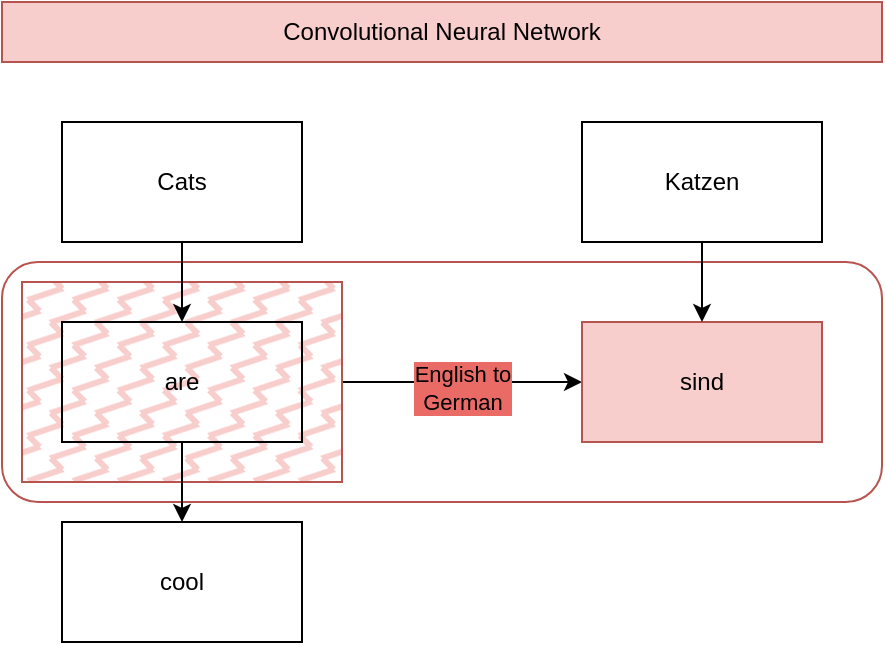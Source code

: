 <mxfile version="21.6.5" type="github">
  <diagram name="CNN Data Pointer" id="mAWbEG3JjYHGHZbYuTuC">
    <mxGraphModel dx="1283" dy="950" grid="1" gridSize="10" guides="1" tooltips="1" connect="1" arrows="1" fold="1" page="1" pageScale="1" pageWidth="850" pageHeight="1100" math="0" shadow="0">
      <root>
        <mxCell id="0" />
        <mxCell id="1" parent="0" />
        <mxCell id="julchLOxvI4Lb5Ah7MZv-12" value="" style="rounded=1;whiteSpace=wrap;html=1;fillColor=none;strokeColor=#b85450;" parent="1" vertex="1">
          <mxGeometry x="10" y="140" width="440" height="120" as="geometry" />
        </mxCell>
        <mxCell id="julchLOxvI4Lb5Ah7MZv-11" value="" style="edgeStyle=orthogonalEdgeStyle;rounded=0;orthogonalLoop=1;jettySize=auto;html=1;" parent="1" source="julchLOxvI4Lb5Ah7MZv-9" target="julchLOxvI4Lb5Ah7MZv-10" edge="1">
          <mxGeometry relative="1" as="geometry" />
        </mxCell>
        <mxCell id="julchLOxvI4Lb5Ah7MZv-13" value="English to&lt;br&gt;German" style="edgeLabel;html=1;align=center;verticalAlign=middle;resizable=0;points=[];labelBackgroundColor=#EA6B66;spacingTop=5;spacing=3;" parent="julchLOxvI4Lb5Ah7MZv-11" vertex="1" connectable="0">
          <mxGeometry relative="1" as="geometry">
            <mxPoint as="offset" />
          </mxGeometry>
        </mxCell>
        <mxCell id="julchLOxvI4Lb5Ah7MZv-9" value="" style="rounded=0;whiteSpace=wrap;html=1;fillColor=#f8cecc;strokeColor=#b85450;fillStyle=zigzag-line;" parent="1" vertex="1">
          <mxGeometry x="20" y="150" width="160" height="100" as="geometry" />
        </mxCell>
        <mxCell id="julchLOxvI4Lb5Ah7MZv-8" style="edgeStyle=orthogonalEdgeStyle;rounded=0;orthogonalLoop=1;jettySize=auto;html=1;" parent="1" source="julchLOxvI4Lb5Ah7MZv-1" target="julchLOxvI4Lb5Ah7MZv-4" edge="1">
          <mxGeometry relative="1" as="geometry" />
        </mxCell>
        <mxCell id="julchLOxvI4Lb5Ah7MZv-1" value="Cats" style="rounded=0;whiteSpace=wrap;html=1;gradientColor=none;fillStyle=hatch;" parent="1" vertex="1">
          <mxGeometry x="40" y="70" width="120" height="60" as="geometry" />
        </mxCell>
        <mxCell id="julchLOxvI4Lb5Ah7MZv-6" value="" style="edgeStyle=orthogonalEdgeStyle;rounded=0;orthogonalLoop=1;jettySize=auto;html=1;" parent="1" source="julchLOxvI4Lb5Ah7MZv-4" target="julchLOxvI4Lb5Ah7MZv-5" edge="1">
          <mxGeometry relative="1" as="geometry" />
        </mxCell>
        <mxCell id="julchLOxvI4Lb5Ah7MZv-4" value="are" style="rounded=0;whiteSpace=wrap;html=1;fillColor=none;" parent="1" vertex="1">
          <mxGeometry x="40" y="170" width="120" height="60" as="geometry" />
        </mxCell>
        <mxCell id="julchLOxvI4Lb5Ah7MZv-5" value="cool" style="rounded=0;whiteSpace=wrap;html=1;" parent="1" vertex="1">
          <mxGeometry x="40" y="270" width="120" height="60" as="geometry" />
        </mxCell>
        <mxCell id="julchLOxvI4Lb5Ah7MZv-7" value="Convolutional Neural Network" style="text;html=1;strokeColor=#b85450;fillColor=#f8cecc;align=center;verticalAlign=middle;whiteSpace=wrap;rounded=0;labelBackgroundColor=none;" parent="1" vertex="1">
          <mxGeometry x="10" y="10" width="440" height="30" as="geometry" />
        </mxCell>
        <mxCell id="julchLOxvI4Lb5Ah7MZv-10" value="sind" style="rounded=0;whiteSpace=wrap;html=1;fillStyle=solid;fillColor=#f8cecc;strokeColor=#b85450;" parent="1" vertex="1">
          <mxGeometry x="300" y="170" width="120" height="60" as="geometry" />
        </mxCell>
        <mxCell id="julchLOxvI4Lb5Ah7MZv-20" style="edgeStyle=orthogonalEdgeStyle;rounded=0;orthogonalLoop=1;jettySize=auto;html=1;" parent="1" source="julchLOxvI4Lb5Ah7MZv-19" target="julchLOxvI4Lb5Ah7MZv-10" edge="1">
          <mxGeometry relative="1" as="geometry" />
        </mxCell>
        <mxCell id="julchLOxvI4Lb5Ah7MZv-19" value="Katzen" style="rounded=0;whiteSpace=wrap;html=1;fillStyle=solid;" parent="1" vertex="1">
          <mxGeometry x="300" y="70" width="120" height="60" as="geometry" />
        </mxCell>
      </root>
    </mxGraphModel>
  </diagram>
</mxfile>
